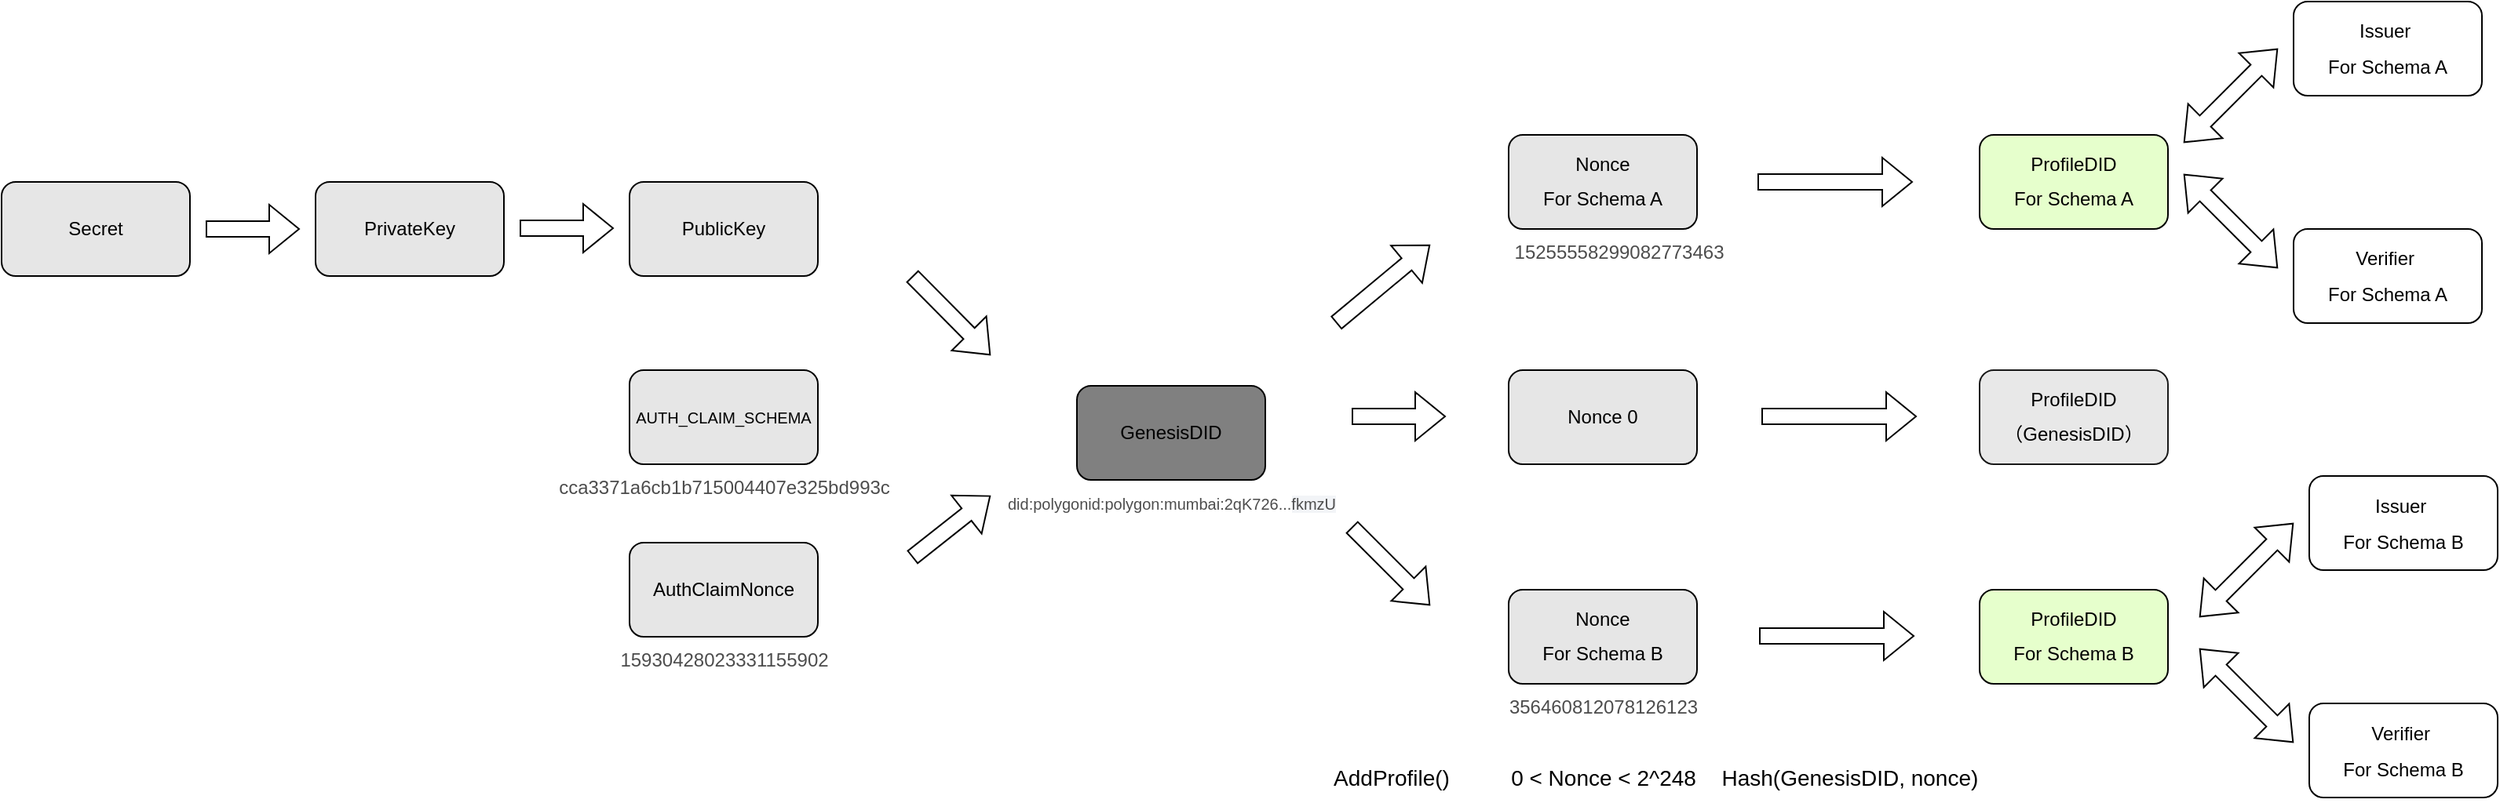 <mxfile version="22.1.21" type="github">
  <diagram name="Page-1" id="u5tjHKxdis_QjA08RVa4">
    <mxGraphModel dx="1592" dy="931" grid="1" gridSize="10" guides="1" tooltips="1" connect="1" arrows="1" fold="1" page="1" pageScale="1" pageWidth="827" pageHeight="1169" math="0" shadow="0">
      <root>
        <mxCell id="0" />
        <mxCell id="1" parent="0" />
        <mxCell id="-XuqWf5weNuhvgYLwc35-1" value="Secret" style="rounded=1;whiteSpace=wrap;html=1;fillColor=#E6E6E6;" parent="1" vertex="1">
          <mxGeometry x="120" y="560" width="120" height="60" as="geometry" />
        </mxCell>
        <mxCell id="-XuqWf5weNuhvgYLwc35-2" value="" style="shape=flexArrow;endArrow=classic;html=1;rounded=0;" parent="1" edge="1">
          <mxGeometry width="50" height="50" relative="1" as="geometry">
            <mxPoint x="250" y="590" as="sourcePoint" />
            <mxPoint x="310" y="590" as="targetPoint" />
          </mxGeometry>
        </mxCell>
        <mxCell id="-XuqWf5weNuhvgYLwc35-3" value="PrivateKey" style="rounded=1;whiteSpace=wrap;html=1;fillColor=#E6E6E6;" parent="1" vertex="1">
          <mxGeometry x="320" y="560" width="120" height="60" as="geometry" />
        </mxCell>
        <mxCell id="-XuqWf5weNuhvgYLwc35-4" value="PublicKey" style="rounded=1;whiteSpace=wrap;html=1;fillColor=#E6E6E6;" parent="1" vertex="1">
          <mxGeometry x="520" y="560" width="120" height="60" as="geometry" />
        </mxCell>
        <mxCell id="-XuqWf5weNuhvgYLwc35-5" value="" style="shape=flexArrow;endArrow=classic;html=1;rounded=0;" parent="1" edge="1">
          <mxGeometry width="50" height="50" relative="1" as="geometry">
            <mxPoint x="450" y="589.5" as="sourcePoint" />
            <mxPoint x="510" y="589.5" as="targetPoint" />
          </mxGeometry>
        </mxCell>
        <mxCell id="-XuqWf5weNuhvgYLwc35-6" value="&lt;div style=&quot;line-height: 120%;&quot;&gt;&lt;div style=&quot;line-height: 120%;&quot;&gt;&lt;font face=&quot;Helvetica&quot; style=&quot;font-size: 10px;&quot;&gt;AUTH_CLAIM_SCHEMA&lt;/font&gt;&lt;/div&gt;&lt;/div&gt;" style="rounded=1;whiteSpace=wrap;html=1;fillColor=#E6E6E6;" parent="1" vertex="1">
          <mxGeometry x="520" y="680" width="120" height="60" as="geometry" />
        </mxCell>
        <mxCell id="-XuqWf5weNuhvgYLwc35-7" value="&lt;div style=&quot;line-height: 120%;&quot;&gt;&lt;div style=&quot;line-height: 120%;&quot;&gt;&lt;div style=&quot;line-height: 120%;&quot;&gt;AuthClaimNonce&lt;/div&gt;&lt;/div&gt;&lt;/div&gt;" style="rounded=1;whiteSpace=wrap;html=1;fillColor=#E6E6E6;" parent="1" vertex="1">
          <mxGeometry x="520" y="790" width="120" height="60" as="geometry" />
        </mxCell>
        <mxCell id="z-BidtrLq9hMAoqPqyxK-1" value="" style="shape=flexArrow;endArrow=classic;html=1;rounded=0;" edge="1" parent="1">
          <mxGeometry width="50" height="50" relative="1" as="geometry">
            <mxPoint x="700" y="620" as="sourcePoint" />
            <mxPoint x="750" y="670.5" as="targetPoint" />
          </mxGeometry>
        </mxCell>
        <mxCell id="z-BidtrLq9hMAoqPqyxK-2" value="" style="shape=flexArrow;endArrow=classic;html=1;rounded=0;" edge="1" parent="1">
          <mxGeometry width="50" height="50" relative="1" as="geometry">
            <mxPoint x="700" y="799.5" as="sourcePoint" />
            <mxPoint x="750" y="760" as="targetPoint" />
          </mxGeometry>
        </mxCell>
        <mxCell id="z-BidtrLq9hMAoqPqyxK-3" value="GenesisDID" style="rounded=1;whiteSpace=wrap;html=1;fillColor=#808080;" vertex="1" parent="1">
          <mxGeometry x="805" y="690" width="120" height="60" as="geometry" />
        </mxCell>
        <mxCell id="z-BidtrLq9hMAoqPqyxK-4" value="&lt;font color=&quot;#4d4d4d&quot; style=&quot;font-size: 12px;&quot;&gt;cca3371a6cb1b715004407e325bd993c&lt;/font&gt;" style="text;html=1;align=center;verticalAlign=middle;resizable=0;points=[];autosize=1;strokeColor=none;fillColor=none;" vertex="1" parent="1">
          <mxGeometry x="465" y="740" width="230" height="30" as="geometry" />
        </mxCell>
        <mxCell id="z-BidtrLq9hMAoqPqyxK-6" value="&lt;font color=&quot;#4d4d4d&quot;&gt;15930428023331155902&lt;/font&gt;" style="text;html=1;align=center;verticalAlign=middle;resizable=0;points=[];autosize=1;strokeColor=none;fillColor=none;" vertex="1" parent="1">
          <mxGeometry x="500" y="850" width="160" height="30" as="geometry" />
        </mxCell>
        <mxCell id="z-BidtrLq9hMAoqPqyxK-8" value="&lt;font color=&quot;#4d4d4d&quot; style=&quot;font-size: 10px;&quot;&gt;did:polygonid:polygon:mumbai:2qK726&lt;span style=&quot;box-sizing: border-box; caret-color: rgb(16, 24, 40); text-align: right;&quot; aria-hidden=&quot;true&quot;&gt;...&lt;/span&gt;&lt;span style=&quot;caret-color: rgb(16, 24, 40); text-align: right; background-color: rgb(242, 244, 247);&quot;&gt;fkmzU&lt;/span&gt;&lt;/font&gt;" style="text;html=1;align=center;verticalAlign=middle;resizable=0;points=[];autosize=1;strokeColor=none;fillColor=none;" vertex="1" parent="1">
          <mxGeometry x="750" y="750" width="230" height="30" as="geometry" />
        </mxCell>
        <mxCell id="z-BidtrLq9hMAoqPqyxK-9" value="" style="shape=flexArrow;endArrow=classic;html=1;rounded=0;" edge="1" parent="1">
          <mxGeometry width="50" height="50" relative="1" as="geometry">
            <mxPoint x="970" y="650" as="sourcePoint" />
            <mxPoint x="1030" y="600" as="targetPoint" />
          </mxGeometry>
        </mxCell>
        <mxCell id="z-BidtrLq9hMAoqPqyxK-10" value="" style="shape=flexArrow;endArrow=classic;html=1;rounded=0;" edge="1" parent="1">
          <mxGeometry width="50" height="50" relative="1" as="geometry">
            <mxPoint x="980" y="780" as="sourcePoint" />
            <mxPoint x="1030" y="830" as="targetPoint" />
          </mxGeometry>
        </mxCell>
        <mxCell id="z-BidtrLq9hMAoqPqyxK-11" value="&lt;p style=&quot;line-height: 90%;&quot;&gt;Nonce &lt;br&gt;&lt;br&gt;For Schema A&lt;/p&gt;" style="rounded=1;whiteSpace=wrap;html=1;fillColor=#E6E6E6;" vertex="1" parent="1">
          <mxGeometry x="1080" y="530" width="120" height="60" as="geometry" />
        </mxCell>
        <mxCell id="z-BidtrLq9hMAoqPqyxK-12" value="&lt;font color=&quot;#4d4d4d&quot;&gt;15255558299082773463&lt;/font&gt;" style="text;html=1;align=center;verticalAlign=middle;resizable=0;points=[];autosize=1;strokeColor=none;fillColor=none;" vertex="1" parent="1">
          <mxGeometry x="1070" y="590" width="160" height="30" as="geometry" />
        </mxCell>
        <mxCell id="z-BidtrLq9hMAoqPqyxK-13" value="" style="shape=flexArrow;endArrow=classic;html=1;rounded=0;" edge="1" parent="1">
          <mxGeometry width="50" height="50" relative="1" as="geometry">
            <mxPoint x="1238.5" y="560" as="sourcePoint" />
            <mxPoint x="1337.5" y="560" as="targetPoint" />
          </mxGeometry>
        </mxCell>
        <mxCell id="z-BidtrLq9hMAoqPqyxK-14" value="&amp;nbsp;Hash(GenesisDID, nonce)" style="text;html=1;align=center;verticalAlign=middle;resizable=0;points=[];autosize=1;strokeColor=none;fillColor=none;fontSize=14;" vertex="1" parent="1">
          <mxGeometry x="1200" y="925" width="190" height="30" as="geometry" />
        </mxCell>
        <mxCell id="z-BidtrLq9hMAoqPqyxK-15" value="&lt;p style=&quot;line-height: 90%;&quot;&gt;ProfileDID&lt;br&gt;&lt;br&gt;For Schema A&lt;/p&gt;" style="rounded=1;whiteSpace=wrap;html=1;fillColor=#E6FFCC;" vertex="1" parent="1">
          <mxGeometry x="1380" y="530" width="120" height="60" as="geometry" />
        </mxCell>
        <mxCell id="z-BidtrLq9hMAoqPqyxK-16" value="AddProfile()" style="text;html=1;align=center;verticalAlign=middle;resizable=0;points=[];autosize=1;strokeColor=none;fillColor=none;fontSize=14;" vertex="1" parent="1">
          <mxGeometry x="955" y="925" width="100" height="30" as="geometry" />
        </mxCell>
        <mxCell id="z-BidtrLq9hMAoqPqyxK-17" value="0 &amp;lt; Nonce &amp;lt; 2^248" style="text;html=1;align=center;verticalAlign=middle;resizable=0;points=[];autosize=1;strokeColor=none;fillColor=none;fontSize=14;" vertex="1" parent="1">
          <mxGeometry x="1070" y="925" width="140" height="30" as="geometry" />
        </mxCell>
        <mxCell id="z-BidtrLq9hMAoqPqyxK-20" value="&lt;font color=&quot;#4d4d4d&quot;&gt;356460812078126123&lt;/font&gt;" style="text;html=1;align=center;verticalAlign=middle;resizable=0;points=[];autosize=1;strokeColor=none;fillColor=none;" vertex="1" parent="1">
          <mxGeometry x="1070" y="880" width="140" height="30" as="geometry" />
        </mxCell>
        <mxCell id="z-BidtrLq9hMAoqPqyxK-21" value="&lt;p style=&quot;line-height: 90%;&quot;&gt;Nonce &lt;br&gt;&lt;br&gt;For Schema B&lt;/p&gt;" style="rounded=1;whiteSpace=wrap;html=1;fillColor=#E6E6E6;" vertex="1" parent="1">
          <mxGeometry x="1080" y="820" width="120" height="60" as="geometry" />
        </mxCell>
        <mxCell id="z-BidtrLq9hMAoqPqyxK-22" value="&lt;p style=&quot;line-height: 90%;&quot;&gt;ProfileDID&lt;br&gt;&lt;br&gt;For Schema B&lt;/p&gt;" style="rounded=1;whiteSpace=wrap;html=1;fillColor=#E6FFCC;" vertex="1" parent="1">
          <mxGeometry x="1380" y="820" width="120" height="60" as="geometry" />
        </mxCell>
        <mxCell id="z-BidtrLq9hMAoqPqyxK-23" value="" style="shape=flexArrow;endArrow=classic;html=1;rounded=0;" edge="1" parent="1">
          <mxGeometry width="50" height="50" relative="1" as="geometry">
            <mxPoint x="1239.5" y="849.5" as="sourcePoint" />
            <mxPoint x="1338.5" y="849.5" as="targetPoint" />
          </mxGeometry>
        </mxCell>
        <mxCell id="z-BidtrLq9hMAoqPqyxK-24" value="&lt;p style=&quot;line-height: 90%;&quot;&gt;Nonce 0&lt;br&gt;&lt;/p&gt;" style="rounded=1;whiteSpace=wrap;html=1;fillColor=#E6E6E6;" vertex="1" parent="1">
          <mxGeometry x="1080" y="680" width="120" height="60" as="geometry" />
        </mxCell>
        <mxCell id="z-BidtrLq9hMAoqPqyxK-25" value="" style="shape=flexArrow;endArrow=classic;html=1;rounded=0;" edge="1" parent="1">
          <mxGeometry width="50" height="50" relative="1" as="geometry">
            <mxPoint x="1241" y="709.5" as="sourcePoint" />
            <mxPoint x="1340" y="709.5" as="targetPoint" />
          </mxGeometry>
        </mxCell>
        <mxCell id="z-BidtrLq9hMAoqPqyxK-26" value="&lt;p style=&quot;line-height: 80%;&quot;&gt;ProfileDID&lt;/p&gt;&lt;p style=&quot;line-height: 80%;&quot;&gt;（GenesisDID）&lt;/p&gt;" style="rounded=1;whiteSpace=wrap;html=1;opacity=90;fillColor=#E6E6E6;" vertex="1" parent="1">
          <mxGeometry x="1380" y="680" width="120" height="60" as="geometry" />
        </mxCell>
        <mxCell id="z-BidtrLq9hMAoqPqyxK-27" value="" style="shape=flexArrow;endArrow=classic;html=1;rounded=0;" edge="1" parent="1">
          <mxGeometry width="50" height="50" relative="1" as="geometry">
            <mxPoint x="980" y="709.5" as="sourcePoint" />
            <mxPoint x="1040" y="709.5" as="targetPoint" />
          </mxGeometry>
        </mxCell>
        <mxCell id="z-BidtrLq9hMAoqPqyxK-28" value="&lt;p style=&quot;line-height: 90%;&quot;&gt;Issuer&amp;nbsp;&lt;/p&gt;&lt;p style=&quot;line-height: 90%;&quot;&gt;For Schema A&lt;/p&gt;" style="rounded=1;whiteSpace=wrap;html=1;" vertex="1" parent="1">
          <mxGeometry x="1580" y="445" width="120" height="60" as="geometry" />
        </mxCell>
        <mxCell id="z-BidtrLq9hMAoqPqyxK-29" value="&lt;p style=&quot;line-height: 90%;&quot;&gt;Verifier&amp;nbsp;&lt;/p&gt;&lt;p style=&quot;line-height: 90%;&quot;&gt;For Schema A&lt;/p&gt;" style="rounded=1;whiteSpace=wrap;html=1;" vertex="1" parent="1">
          <mxGeometry x="1580" y="590" width="120" height="60" as="geometry" />
        </mxCell>
        <mxCell id="z-BidtrLq9hMAoqPqyxK-30" value="" style="shape=flexArrow;endArrow=classic;startArrow=classic;html=1;rounded=0;" edge="1" parent="1">
          <mxGeometry width="100" height="100" relative="1" as="geometry">
            <mxPoint x="1510" y="535" as="sourcePoint" />
            <mxPoint x="1570" y="475" as="targetPoint" />
          </mxGeometry>
        </mxCell>
        <mxCell id="z-BidtrLq9hMAoqPqyxK-32" value="" style="shape=flexArrow;endArrow=classic;startArrow=classic;html=1;rounded=0;" edge="1" parent="1">
          <mxGeometry width="100" height="100" relative="1" as="geometry">
            <mxPoint x="1510" y="555" as="sourcePoint" />
            <mxPoint x="1570" y="615" as="targetPoint" />
          </mxGeometry>
        </mxCell>
        <mxCell id="z-BidtrLq9hMAoqPqyxK-33" value="&lt;p style=&quot;line-height: 90%;&quot;&gt;Issuer&amp;nbsp;&lt;/p&gt;&lt;p style=&quot;line-height: 90%;&quot;&gt;For Schema B&lt;/p&gt;" style="rounded=1;whiteSpace=wrap;html=1;" vertex="1" parent="1">
          <mxGeometry x="1590" y="747.5" width="120" height="60" as="geometry" />
        </mxCell>
        <mxCell id="z-BidtrLq9hMAoqPqyxK-34" value="&lt;p style=&quot;line-height: 90%;&quot;&gt;Verifier&amp;nbsp;&lt;/p&gt;&lt;p style=&quot;line-height: 90%;&quot;&gt;For Schema B&lt;/p&gt;" style="rounded=1;whiteSpace=wrap;html=1;" vertex="1" parent="1">
          <mxGeometry x="1590" y="892.5" width="120" height="60" as="geometry" />
        </mxCell>
        <mxCell id="z-BidtrLq9hMAoqPqyxK-35" value="" style="shape=flexArrow;endArrow=classic;startArrow=classic;html=1;rounded=0;" edge="1" parent="1">
          <mxGeometry width="100" height="100" relative="1" as="geometry">
            <mxPoint x="1520" y="837.5" as="sourcePoint" />
            <mxPoint x="1580" y="777.5" as="targetPoint" />
          </mxGeometry>
        </mxCell>
        <mxCell id="z-BidtrLq9hMAoqPqyxK-36" value="" style="shape=flexArrow;endArrow=classic;startArrow=classic;html=1;rounded=0;" edge="1" parent="1">
          <mxGeometry width="100" height="100" relative="1" as="geometry">
            <mxPoint x="1520" y="857.5" as="sourcePoint" />
            <mxPoint x="1580" y="917.5" as="targetPoint" />
          </mxGeometry>
        </mxCell>
      </root>
    </mxGraphModel>
  </diagram>
</mxfile>
